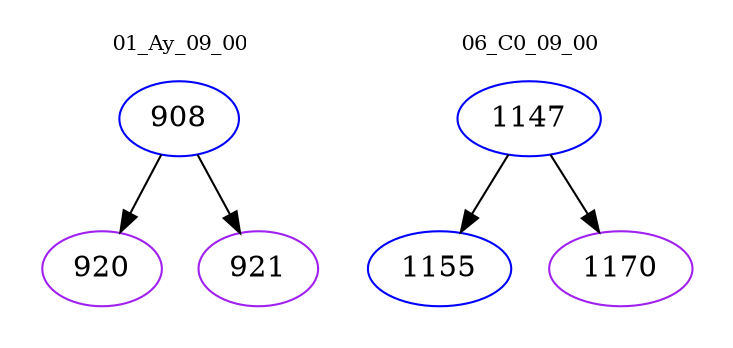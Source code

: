 digraph{
subgraph cluster_0 {
color = white
label = "01_Ay_09_00";
fontsize=10;
T0_908 [label="908", color="blue"]
T0_908 -> T0_920 [color="black"]
T0_920 [label="920", color="purple"]
T0_908 -> T0_921 [color="black"]
T0_921 [label="921", color="purple"]
}
subgraph cluster_1 {
color = white
label = "06_C0_09_00";
fontsize=10;
T1_1147 [label="1147", color="blue"]
T1_1147 -> T1_1155 [color="black"]
T1_1155 [label="1155", color="blue"]
T1_1147 -> T1_1170 [color="black"]
T1_1170 [label="1170", color="purple"]
}
}

